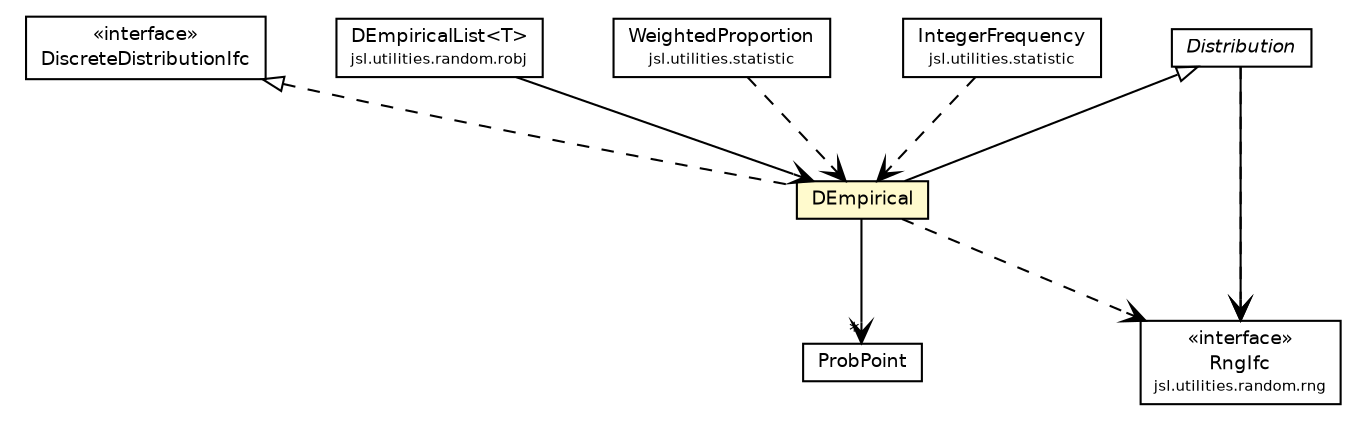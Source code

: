 #!/usr/local/bin/dot
#
# Class diagram 
# Generated by UMLGraph version 5.4 (http://www.umlgraph.org/)
#

digraph G {
	edge [fontname="Helvetica",fontsize=10,labelfontname="Helvetica",labelfontsize=10];
	node [fontname="Helvetica",fontsize=10,shape=plaintext];
	nodesep=0.25;
	ranksep=0.5;
	// jsl.utilities.random.distributions.Distribution
	c62749 [label=<<table title="jsl.utilities.random.distributions.Distribution" border="0" cellborder="1" cellspacing="0" cellpadding="2" port="p" href="./Distribution.html">
		<tr><td><table border="0" cellspacing="0" cellpadding="1">
<tr><td align="center" balign="center"><font face="Helvetica-Oblique"> Distribution </font></td></tr>
		</table></td></tr>
		</table>>, URL="./Distribution.html", fontname="Helvetica", fontcolor="black", fontsize=9.0];
	// jsl.utilities.random.distributions.DiscreteDistributionIfc
	c62750 [label=<<table title="jsl.utilities.random.distributions.DiscreteDistributionIfc" border="0" cellborder="1" cellspacing="0" cellpadding="2" port="p" href="./DiscreteDistributionIfc.html">
		<tr><td><table border="0" cellspacing="0" cellpadding="1">
<tr><td align="center" balign="center"> &#171;interface&#187; </td></tr>
<tr><td align="center" balign="center"> DiscreteDistributionIfc </td></tr>
		</table></td></tr>
		</table>>, URL="./DiscreteDistributionIfc.html", fontname="Helvetica", fontcolor="black", fontsize=9.0];
	// jsl.utilities.random.distributions.DEmpirical
	c62751 [label=<<table title="jsl.utilities.random.distributions.DEmpirical" border="0" cellborder="1" cellspacing="0" cellpadding="2" port="p" bgcolor="lemonChiffon" href="./DEmpirical.html">
		<tr><td><table border="0" cellspacing="0" cellpadding="1">
<tr><td align="center" balign="center"> DEmpirical </td></tr>
		</table></td></tr>
		</table>>, URL="./DEmpirical.html", fontname="Helvetica", fontcolor="black", fontsize=9.0];
	// jsl.utilities.random.distributions.DEmpirical.ProbPoint
	c62752 [label=<<table title="jsl.utilities.random.distributions.DEmpirical.ProbPoint" border="0" cellborder="1" cellspacing="0" cellpadding="2" port="p" href="./DEmpirical.ProbPoint.html">
		<tr><td><table border="0" cellspacing="0" cellpadding="1">
<tr><td align="center" balign="center"> ProbPoint </td></tr>
		</table></td></tr>
		</table>>, URL="./DEmpirical.ProbPoint.html", fontname="Helvetica", fontcolor="black", fontsize=9.0];
	// jsl.utilities.random.rng.RngIfc
	c62766 [label=<<table title="jsl.utilities.random.rng.RngIfc" border="0" cellborder="1" cellspacing="0" cellpadding="2" port="p" href="../rng/RngIfc.html">
		<tr><td><table border="0" cellspacing="0" cellpadding="1">
<tr><td align="center" balign="center"> &#171;interface&#187; </td></tr>
<tr><td align="center" balign="center"> RngIfc </td></tr>
<tr><td align="center" balign="center"><font point-size="7.0"> jsl.utilities.random.rng </font></td></tr>
		</table></td></tr>
		</table>>, URL="../rng/RngIfc.html", fontname="Helvetica", fontcolor="black", fontsize=9.0];
	// jsl.utilities.random.robj.DEmpiricalList<T>
	c62782 [label=<<table title="jsl.utilities.random.robj.DEmpiricalList" border="0" cellborder="1" cellspacing="0" cellpadding="2" port="p" href="../robj/DEmpiricalList.html">
		<tr><td><table border="0" cellspacing="0" cellpadding="1">
<tr><td align="center" balign="center"> DEmpiricalList&lt;T&gt; </td></tr>
<tr><td align="center" balign="center"><font point-size="7.0"> jsl.utilities.random.robj </font></td></tr>
		</table></td></tr>
		</table>>, URL="../robj/DEmpiricalList.html", fontname="Helvetica", fontcolor="black", fontsize=9.0];
	// jsl.utilities.statistic.WeightedProportion
	c62803 [label=<<table title="jsl.utilities.statistic.WeightedProportion" border="0" cellborder="1" cellspacing="0" cellpadding="2" port="p" href="../../statistic/WeightedProportion.html">
		<tr><td><table border="0" cellspacing="0" cellpadding="1">
<tr><td align="center" balign="center"> WeightedProportion </td></tr>
<tr><td align="center" balign="center"><font point-size="7.0"> jsl.utilities.statistic </font></td></tr>
		</table></td></tr>
		</table>>, URL="../../statistic/WeightedProportion.html", fontname="Helvetica", fontcolor="black", fontsize=9.0];
	// jsl.utilities.statistic.IntegerFrequency
	c62811 [label=<<table title="jsl.utilities.statistic.IntegerFrequency" border="0" cellborder="1" cellspacing="0" cellpadding="2" port="p" href="../../statistic/IntegerFrequency.html">
		<tr><td><table border="0" cellspacing="0" cellpadding="1">
<tr><td align="center" balign="center"> IntegerFrequency </td></tr>
<tr><td align="center" balign="center"><font point-size="7.0"> jsl.utilities.statistic </font></td></tr>
		</table></td></tr>
		</table>>, URL="../../statistic/IntegerFrequency.html", fontname="Helvetica", fontcolor="black", fontsize=9.0];
	//jsl.utilities.random.distributions.DEmpirical extends jsl.utilities.random.distributions.Distribution
	c62749:p -> c62751:p [dir=back,arrowtail=empty];
	//jsl.utilities.random.distributions.DEmpirical implements jsl.utilities.random.distributions.DiscreteDistributionIfc
	c62750:p -> c62751:p [dir=back,arrowtail=empty,style=dashed];
	// jsl.utilities.random.distributions.Distribution NAVASSOC jsl.utilities.random.rng.RngIfc
	c62749:p -> c62766:p [taillabel="", label="", headlabel="", fontname="Helvetica", fontcolor="black", fontsize=10.0, color="black", arrowhead=open];
	// jsl.utilities.random.distributions.DEmpirical NAVASSOC jsl.utilities.random.distributions.DEmpirical.ProbPoint
	c62751:p -> c62752:p [taillabel="", label="", headlabel="*", fontname="Helvetica", fontcolor="black", fontsize=10.0, color="black", arrowhead=open];
	// jsl.utilities.random.robj.DEmpiricalList<T> NAVASSOC jsl.utilities.random.distributions.DEmpirical
	c62782:p -> c62751:p [taillabel="", label="", headlabel="", fontname="Helvetica", fontcolor="black", fontsize=10.0, color="black", arrowhead=open];
	// jsl.utilities.random.distributions.Distribution DEPEND jsl.utilities.random.rng.RngIfc
	c62749:p -> c62766:p [taillabel="", label="", headlabel="", fontname="Helvetica", fontcolor="black", fontsize=10.0, color="black", arrowhead=open, style=dashed];
	// jsl.utilities.random.distributions.DEmpirical DEPEND jsl.utilities.random.rng.RngIfc
	c62751:p -> c62766:p [taillabel="", label="", headlabel="", fontname="Helvetica", fontcolor="black", fontsize=10.0, color="black", arrowhead=open, style=dashed];
	// jsl.utilities.statistic.WeightedProportion DEPEND jsl.utilities.random.distributions.DEmpirical
	c62803:p -> c62751:p [taillabel="", label="", headlabel="", fontname="Helvetica", fontcolor="black", fontsize=10.0, color="black", arrowhead=open, style=dashed];
	// jsl.utilities.statistic.IntegerFrequency DEPEND jsl.utilities.random.distributions.DEmpirical
	c62811:p -> c62751:p [taillabel="", label="", headlabel="", fontname="Helvetica", fontcolor="black", fontsize=10.0, color="black", arrowhead=open, style=dashed];
}

